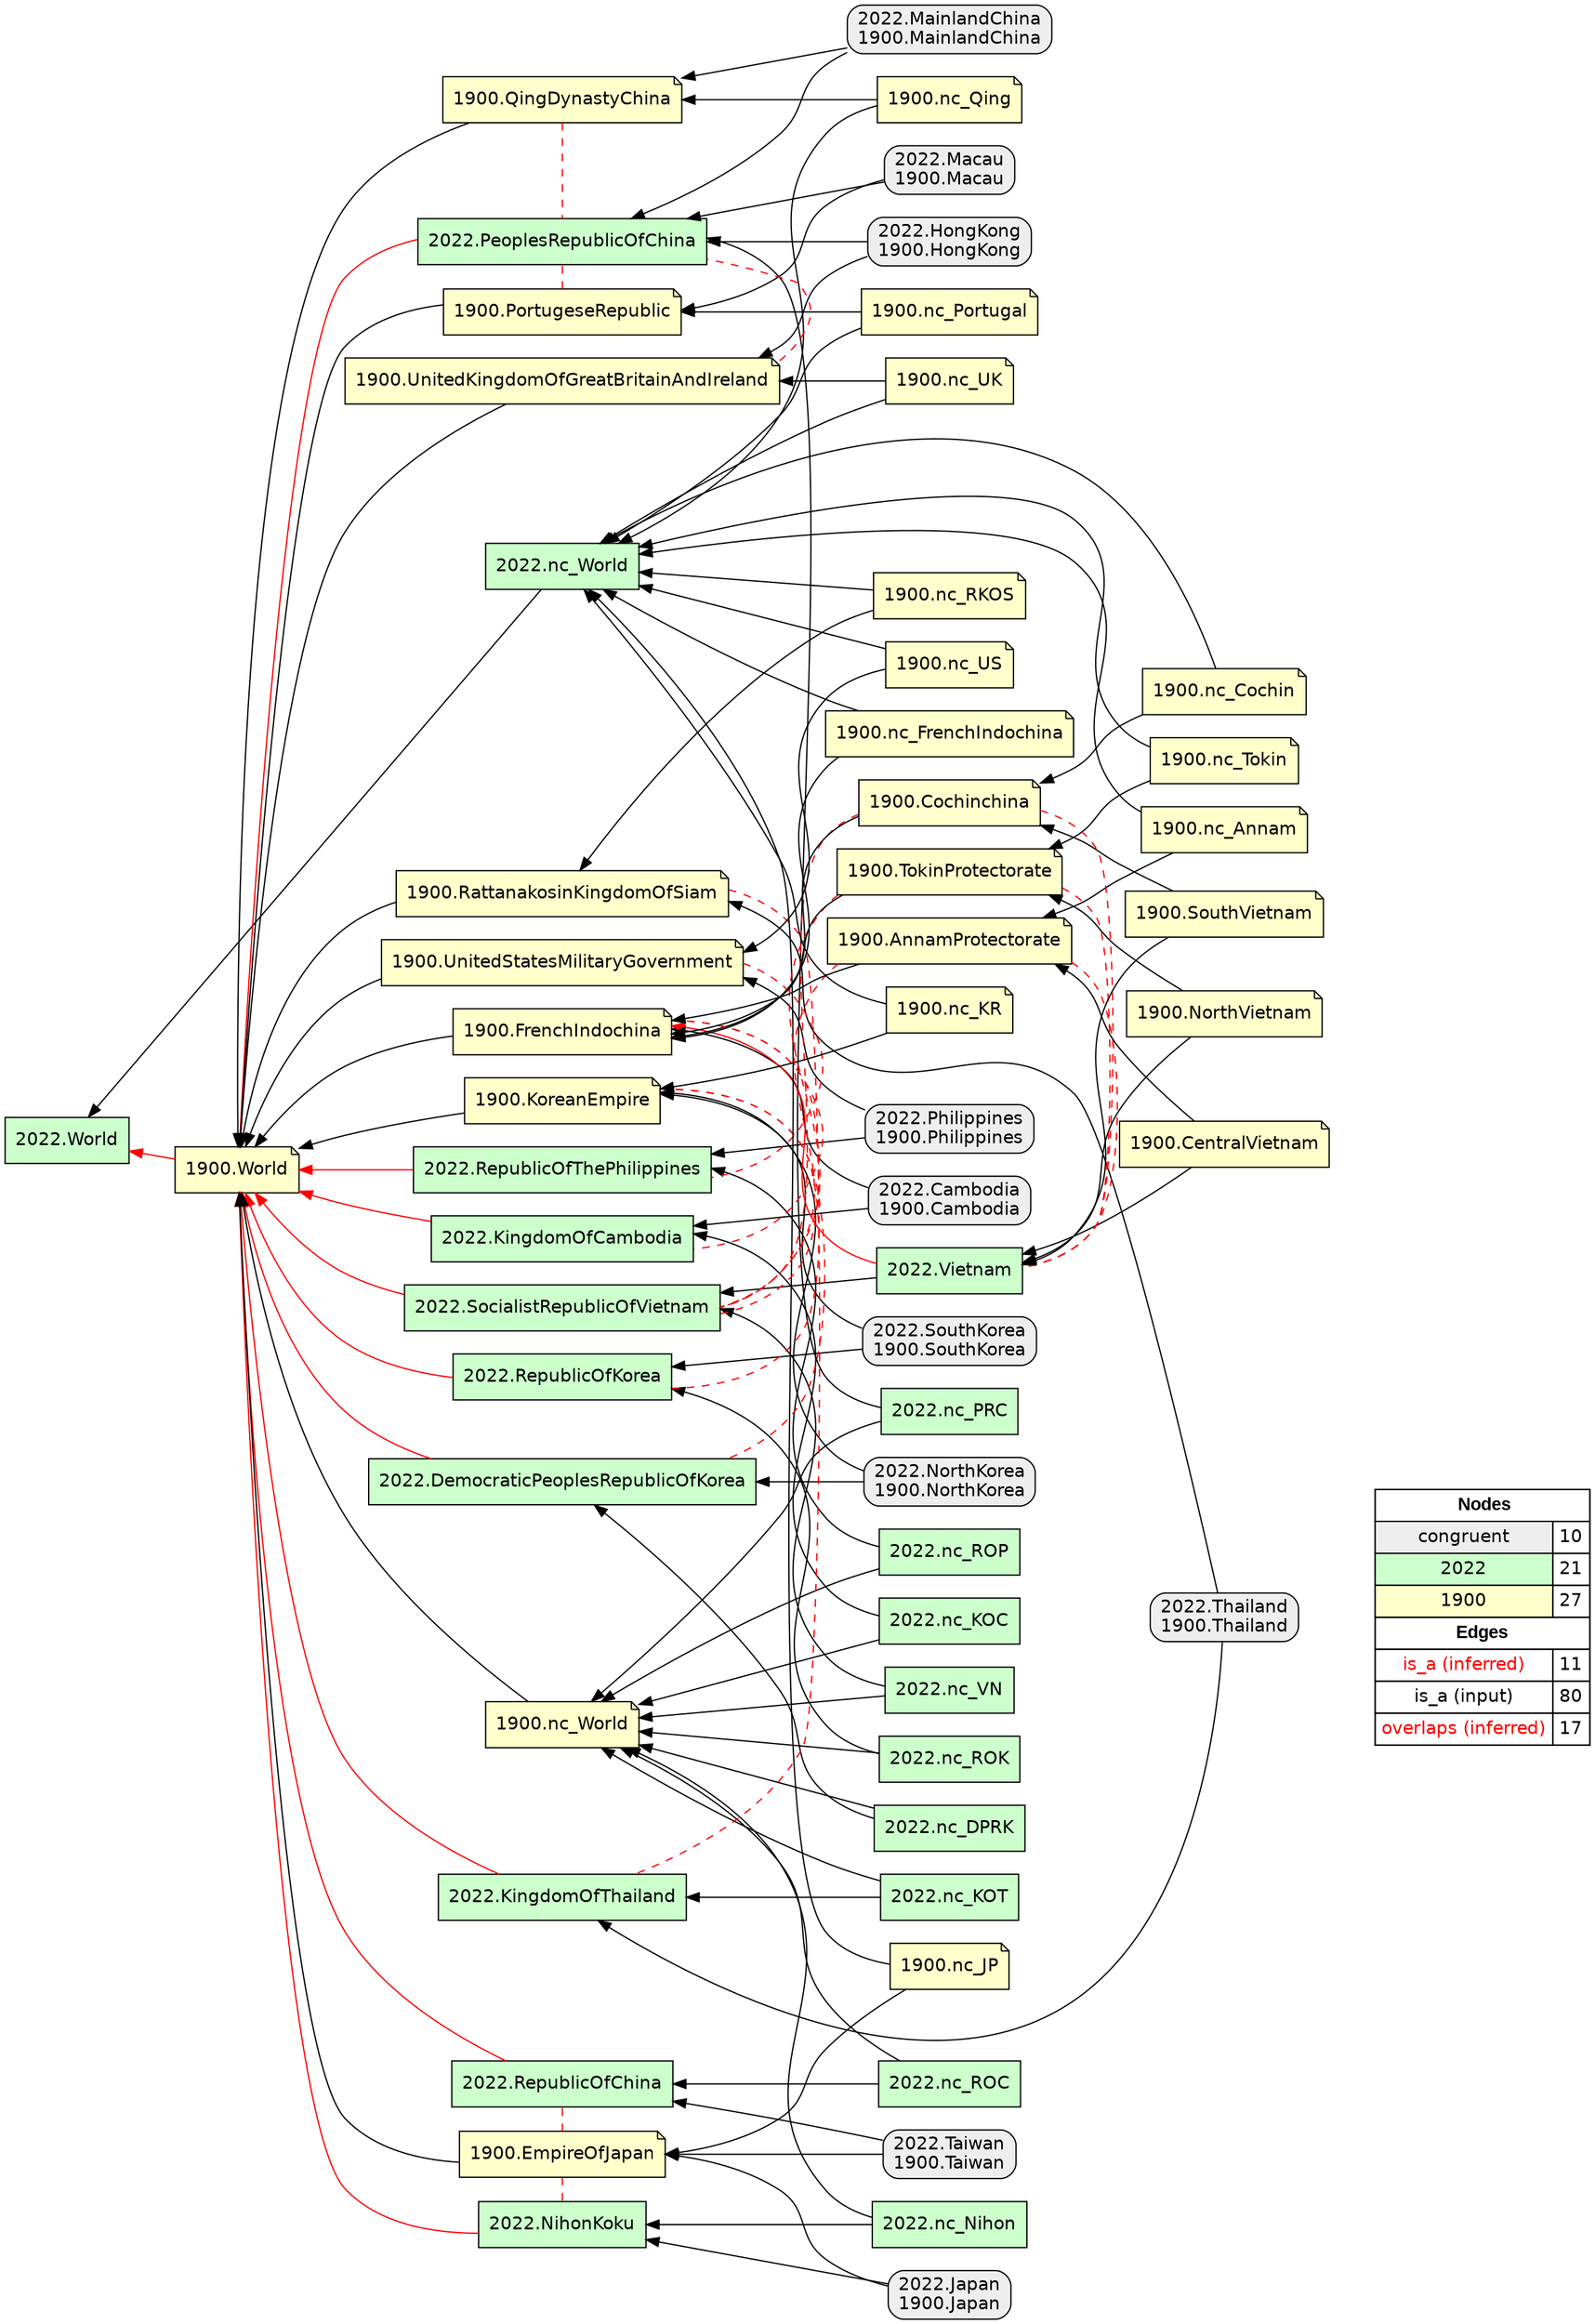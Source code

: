 digraph{
rankdir=RL
node[shape=box style="filled,rounded" fillcolor="#EEEEEE" fontname="helvetica"] 
"2022.Thailand\n1900.Thailand"
"2022.NorthKorea\n1900.NorthKorea"
"2022.Macau\n1900.Macau"
"2022.HongKong\n1900.HongKong"
"2022.Japan\n1900.Japan"
"2022.Cambodia\n1900.Cambodia"
"2022.Philippines\n1900.Philippines"
"2022.MainlandChina\n1900.MainlandChina"
"2022.SouthKorea\n1900.SouthKorea"
"2022.Taiwan\n1900.Taiwan"
node[shape=box style=filled fillcolor="#CCFFCC" fontname="helvetica"] 
"2022.nc_VN"
"2022.SocialistRepublicOfVietnam"
"2022.DemocraticPeoplesRepublicOfKorea"
"2022.nc_World"
"2022.PeoplesRepublicOfChina"
"2022.nc_ROC"
"2022.nc_DPRK"
"2022.RepublicOfChina"
"2022.RepublicOfThePhilippines"
"2022.nc_Nihon"
"2022.Vietnam"
"2022.NihonKoku"
"2022.World"
"2022.KingdomOfThailand"
"2022.nc_PRC"
"2022.RepublicOfKorea"
"2022.nc_ROK"
"2022.nc_KOC"
"2022.nc_KOT"
"2022.nc_ROP"
"2022.KingdomOfCambodia"
node[shape=note style=filled fillcolor="#FFFFCC" fontname="helvetica"] 
"1900.PortugeseRepublic"
"1900.nc_Qing"
"1900.nc_RKOS"
"1900.nc_FrenchIndochina"
"1900.KoreanEmpire"
"1900.RattanakosinKingdomOfSiam"
"1900.UnitedStatesMilitaryGovernment"
"1900.nc_World"
"1900.nc_JP"
"1900.nc_Annam"
"1900.nc_Tokin"
"1900.EmpireOfJapan"
"1900.Cochinchina"
"1900.nc_Cochin"
"1900.FrenchIndochina"
"1900.nc_KR"
"1900.NorthVietnam"
"1900.World"
"1900.nc_Portugal"
"1900.nc_UK"
"1900.nc_US"
"1900.TokinProtectorate"
"1900.CentralVietnam"
"1900.QingDynastyChina"
"1900.AnnamProtectorate"
"1900.SouthVietnam"
"1900.UnitedKingdomOfGreatBritainAndIreland"
edge[arrowhead=normal style=solid color="#FF0000" constraint=true penwidth=1]
"1900.World" -> "2022.World"
"2022.KingdomOfThailand" -> "1900.World"
"2022.KingdomOfCambodia" -> "1900.World"
"2022.DemocraticPeoplesRepublicOfKorea" -> "1900.World"
"2022.RepublicOfThePhilippines" -> "1900.World"
"2022.NihonKoku" -> "1900.World"
"2022.RepublicOfKorea" -> "1900.World"
"2022.PeoplesRepublicOfChina" -> "1900.World"
"2022.RepublicOfChina" -> "1900.World"
"2022.SocialistRepublicOfVietnam" -> "1900.World"
"2022.Vietnam" -> "1900.FrenchIndochina"
edge[arrowhead=normal style=solid color="#000000" constraint=true penwidth=1]
"2022.Macau\n1900.Macau" -> "2022.PeoplesRepublicOfChina"
"1900.nc_Portugal" -> "2022.nc_World"
"2022.nc_ROK" -> "1900.nc_World"
"2022.HongKong\n1900.HongKong" -> "1900.UnitedKingdomOfGreatBritainAndIreland"
"2022.nc_VN" -> "2022.SocialistRepublicOfVietnam"
"1900.nc_Qing" -> "1900.QingDynastyChina"
"1900.CentralVietnam" -> "2022.Vietnam"
"1900.QingDynastyChina" -> "1900.World"
"2022.Japan\n1900.Japan" -> "1900.EmpireOfJapan"
"2022.Taiwan\n1900.Taiwan" -> "1900.EmpireOfJapan"
"1900.UnitedKingdomOfGreatBritainAndIreland" -> "1900.World"
"2022.NorthKorea\n1900.NorthKorea" -> "2022.DemocraticPeoplesRepublicOfKorea"
"1900.KoreanEmpire" -> "1900.World"
"1900.nc_Qing" -> "2022.nc_World"
"2022.nc_ROC" -> "2022.RepublicOfChina"
"1900.CentralVietnam" -> "1900.AnnamProtectorate"
"2022.Taiwan\n1900.Taiwan" -> "2022.RepublicOfChina"
"2022.nc_DPRK" -> "2022.DemocraticPeoplesRepublicOfKorea"
"1900.nc_RKOS" -> "1900.RattanakosinKingdomOfSiam"
"2022.nc_Nihon" -> "2022.NihonKoku"
"1900.UnitedStatesMilitaryGovernment" -> "1900.World"
"1900.SouthVietnam" -> "2022.Vietnam"
"2022.Philippines\n1900.Philippines" -> "2022.RepublicOfThePhilippines"
"2022.nc_KOT" -> "2022.KingdomOfThailand"
"2022.SouthKorea\n1900.SouthKorea" -> "1900.KoreanEmpire"
"2022.nc_VN" -> "1900.nc_World"
"1900.nc_Tokin" -> "1900.TokinProtectorate"
"1900.nc_KR" -> "1900.KoreanEmpire"
"1900.NorthVietnam" -> "1900.TokinProtectorate"
"2022.Cambodia\n1900.Cambodia" -> "1900.FrenchIndochina"
"2022.Japan\n1900.Japan" -> "2022.NihonKoku"
"2022.SouthKorea\n1900.SouthKorea" -> "2022.RepublicOfKorea"
"1900.nc_UK" -> "2022.nc_World"
"1900.nc_Cochin" -> "1900.Cochinchina"
"2022.nc_ROC" -> "1900.nc_World"
"1900.nc_US" -> "1900.UnitedStatesMilitaryGovernment"
"2022.Philippines\n1900.Philippines" -> "1900.UnitedStatesMilitaryGovernment"
"2022.MainlandChina\n1900.MainlandChina" -> "1900.QingDynastyChina"
"1900.nc_JP" -> "2022.nc_World"
"2022.Cambodia\n1900.Cambodia" -> "2022.KingdomOfCambodia"
"2022.Thailand\n1900.Thailand" -> "2022.KingdomOfThailand"
"1900.nc_World" -> "1900.World"
"1900.nc_Portugal" -> "1900.PortugeseRepublic"
"1900.TokinProtectorate" -> "1900.FrenchIndochina"
"1900.nc_UK" -> "1900.UnitedKingdomOfGreatBritainAndIreland"
"1900.nc_KR" -> "2022.nc_World"
"2022.MainlandChina\n1900.MainlandChina" -> "2022.PeoplesRepublicOfChina"
"1900.RattanakosinKingdomOfSiam" -> "1900.World"
"2022.nc_ROK" -> "2022.RepublicOfKorea"
"1900.nc_FrenchIndochina" -> "1900.FrenchIndochina"
"1900.Cochinchina" -> "1900.FrenchIndochina"
"2022.nc_ROP" -> "2022.RepublicOfThePhilippines"
"1900.PortugeseRepublic" -> "1900.World"
"1900.nc_US" -> "2022.nc_World"
"2022.nc_ROP" -> "1900.nc_World"
"2022.nc_KOC" -> "1900.nc_World"
"1900.AnnamProtectorate" -> "1900.FrenchIndochina"
"2022.nc_World" -> "2022.World"
"2022.nc_PRC" -> "1900.nc_World"
"1900.NorthVietnam" -> "2022.Vietnam"
"2022.Vietnam" -> "2022.SocialistRepublicOfVietnam"
"1900.FrenchIndochina" -> "1900.World"
"1900.nc_JP" -> "1900.EmpireOfJapan"
"2022.nc_Nihon" -> "1900.nc_World"
"1900.nc_FrenchIndochina" -> "2022.nc_World"
"2022.nc_DPRK" -> "1900.nc_World"
"2022.nc_KOT" -> "1900.nc_World"
"1900.EmpireOfJapan" -> "1900.World"
"1900.SouthVietnam" -> "1900.Cochinchina"
"1900.nc_Tokin" -> "2022.nc_World"
"2022.HongKong\n1900.HongKong" -> "2022.PeoplesRepublicOfChina"
"1900.nc_RKOS" -> "2022.nc_World"
"2022.Thailand\n1900.Thailand" -> "1900.RattanakosinKingdomOfSiam"
"1900.nc_Cochin" -> "2022.nc_World"
"1900.nc_Annam" -> "1900.AnnamProtectorate"
"1900.nc_Annam" -> "2022.nc_World"
"2022.NorthKorea\n1900.NorthKorea" -> "1900.KoreanEmpire"
"2022.Macau\n1900.Macau" -> "1900.PortugeseRepublic"
"2022.nc_KOC" -> "2022.KingdomOfCambodia"
"2022.nc_PRC" -> "2022.PeoplesRepublicOfChina"
edge[arrowhead=normal style=dotted color="#000000" constraint=true penwidth=1]
edge[arrowhead=none style=dashed color="#FF0000" constraint=false penwidth=1]
"1900.KoreanEmpire" -> "2022.DemocraticPeoplesRepublicOfKorea"
"1900.PortugeseRepublic" -> "2022.PeoplesRepublicOfChina"
"1900.TokinProtectorate" -> "2022.SocialistRepublicOfVietnam"
"1900.AnnamProtectorate" -> "2022.Vietnam"
"1900.EmpireOfJapan" -> "2022.NihonKoku"
"1900.FrenchIndochina" -> "2022.KingdomOfCambodia"
"1900.UnitedKingdomOfGreatBritainAndIreland" -> "2022.PeoplesRepublicOfChina"
"1900.KoreanEmpire" -> "2022.RepublicOfKorea"
"1900.EmpireOfJapan" -> "2022.RepublicOfChina"
"1900.Cochinchina" -> "2022.Vietnam"
"1900.AnnamProtectorate" -> "2022.SocialistRepublicOfVietnam"
"1900.QingDynastyChina" -> "2022.PeoplesRepublicOfChina"
"1900.UnitedStatesMilitaryGovernment" -> "2022.RepublicOfThePhilippines"
"1900.RattanakosinKingdomOfSiam" -> "2022.KingdomOfThailand"
"1900.Cochinchina" -> "2022.SocialistRepublicOfVietnam"
"1900.TokinProtectorate" -> "2022.Vietnam"
"1900.FrenchIndochina" -> "2022.SocialistRepublicOfVietnam"
node[shape=box] 
{rank=source Legend [fillcolor= white margin=0 label=< 
 <TABLE BORDER="0" CELLBORDER="1" CELLSPACING="0" CELLPADDING="4"> 
<TR> <TD COLSPAN="2"><font face="Arial Black"> Nodes</font></TD> </TR> 
<TR> 
 <TD bgcolor="#EEEEEE" fontname="helvetica">congruent</TD> 
 <TD>10</TD> 
 </TR> 
<TR> 
 <TD bgcolor="#CCFFCC" fontname="helvetica">2022</TD> 
 <TD>21</TD> 
 </TR> 
<TR> 
 <TD bgcolor="#FFFFCC" fontname="helvetica">1900</TD> 
 <TD>27</TD> 
 </TR> 
<TR> <TD COLSPAN="2"><font face = "Arial Black"> Edges </font></TD> </TR> 
<TR> 
 <TD><font color ="#FF0000">is_a (inferred)</font></TD><TD>11</TD>
</TR>
<TR> 
 <TD><font color ="#000000">is_a (input)</font></TD><TD>80</TD>
</TR>
<TR> 
 <TD><font color ="#FF0000">overlaps (inferred)</font></TD><TD>17</TD>
</TR>
</TABLE> 
 >] } 
}